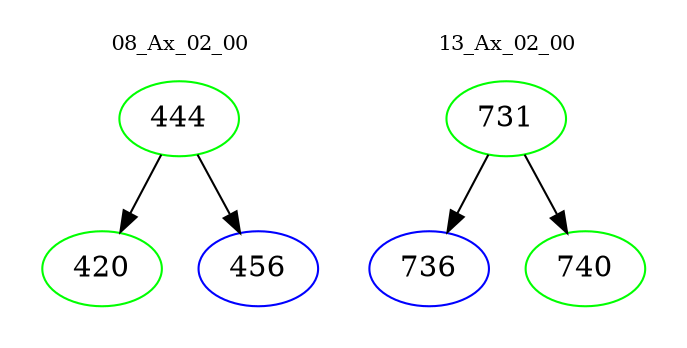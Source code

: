 digraph{
subgraph cluster_0 {
color = white
label = "08_Ax_02_00";
fontsize=10;
T0_444 [label="444", color="green"]
T0_444 -> T0_420 [color="black"]
T0_420 [label="420", color="green"]
T0_444 -> T0_456 [color="black"]
T0_456 [label="456", color="blue"]
}
subgraph cluster_1 {
color = white
label = "13_Ax_02_00";
fontsize=10;
T1_731 [label="731", color="green"]
T1_731 -> T1_736 [color="black"]
T1_736 [label="736", color="blue"]
T1_731 -> T1_740 [color="black"]
T1_740 [label="740", color="green"]
}
}
